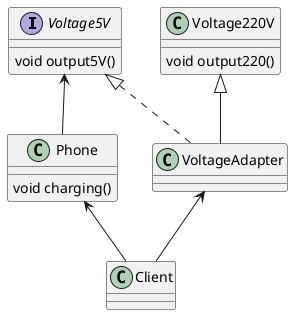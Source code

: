 @startuml

interface Voltage5V
Voltage5V : void output5V()
class Voltage220V
Voltage220V : void output220()
class Phone
Phone : void charging()
Voltage5V <-- Phone
class Client
Phone <-- Client
VoltageAdapter <-- Client

class VoltageAdapter
Voltage220V <|-- VoltageAdapter
Voltage5V <|.. VoltageAdapter

@enduml